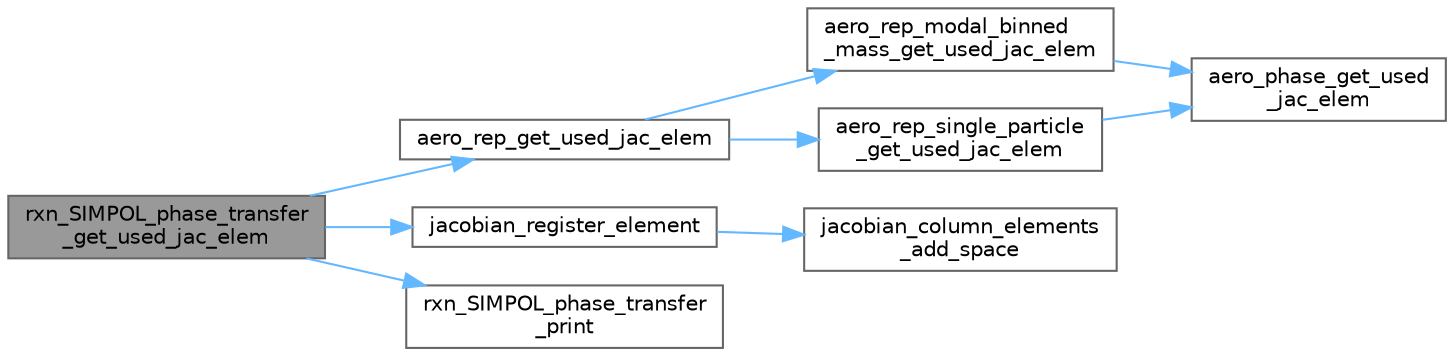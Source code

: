 digraph "rxn_SIMPOL_phase_transfer_get_used_jac_elem"
{
 // LATEX_PDF_SIZE
  bgcolor="transparent";
  edge [fontname=Helvetica,fontsize=10,labelfontname=Helvetica,labelfontsize=10];
  node [fontname=Helvetica,fontsize=10,shape=box,height=0.2,width=0.4];
  rankdir="LR";
  Node1 [label="rxn_SIMPOL_phase_transfer\l_get_used_jac_elem",height=0.2,width=0.4,color="gray40", fillcolor="grey60", style="filled", fontcolor="black",tooltip="Flag Jacobian elements used by this reaction."];
  Node1 -> Node2 [color="steelblue1",style="solid"];
  Node2 [label="aero_rep_get_used_jac_elem",height=0.2,width=0.4,color="grey40", fillcolor="white", style="filled",URL="$aero__rep__solver_8c.html#a020684f657e2d323f672bd5500ceae22",tooltip="Flag Jacobian elements used to calculated mass, volume, etc."];
  Node2 -> Node3 [color="steelblue1",style="solid"];
  Node3 [label="aero_rep_modal_binned\l_mass_get_used_jac_elem",height=0.2,width=0.4,color="grey40", fillcolor="white", style="filled",URL="$aero__rep__modal__binned__mass_8c.html#ac5a65892343b17ff334e280f4d6ae5f9",tooltip="Flag Jacobian elements used in calcualtions of mass and volume."];
  Node3 -> Node4 [color="steelblue1",style="solid"];
  Node4 [label="aero_phase_get_used\l_jac_elem",height=0.2,width=0.4,color="grey40", fillcolor="white", style="filled",URL="$aero__phase__solver_8c.html#a6e5ea770a313a6eebea53e86540dd510",tooltip="Flag Jacobian elements used in calculations of mass and volume."];
  Node2 -> Node5 [color="steelblue1",style="solid"];
  Node5 [label="aero_rep_single_particle\l_get_used_jac_elem",height=0.2,width=0.4,color="grey40", fillcolor="white", style="filled",URL="$aero__rep__single__particle_8c.html#a076423c54855479ccee0af37f2d9840a",tooltip="Flag Jacobian elements used in calcualtions of mass and volume."];
  Node5 -> Node4 [color="steelblue1",style="solid"];
  Node1 -> Node6 [color="steelblue1",style="solid"];
  Node6 [label="jacobian_register_element",height=0.2,width=0.4,color="grey40", fillcolor="white", style="filled",URL="$_jacobian_8c.html#aac51ac6b1cf239a84899308dab229441",tooltip="Adds an element to the sparse matrix."];
  Node6 -> Node7 [color="steelblue1",style="solid"];
  Node7 [label="jacobian_column_elements\l_add_space",height=0.2,width=0.4,color="grey40", fillcolor="white", style="filled",URL="$_jacobian_8c.html#ad9cda15d66705739c9d7bdf63c4636a3",tooltip=" "];
  Node1 -> Node8 [color="steelblue1",style="solid"];
  Node8 [label="rxn_SIMPOL_phase_transfer\l_print",height=0.2,width=0.4,color="grey40", fillcolor="white", style="filled",URL="$rxn___s_i_m_p_o_l__phase__transfer_8c.html#a63043b44a2874c8fb87ab85a2497d0c2",tooltip="Print the Phase Transfer reaction parameters."];
}
